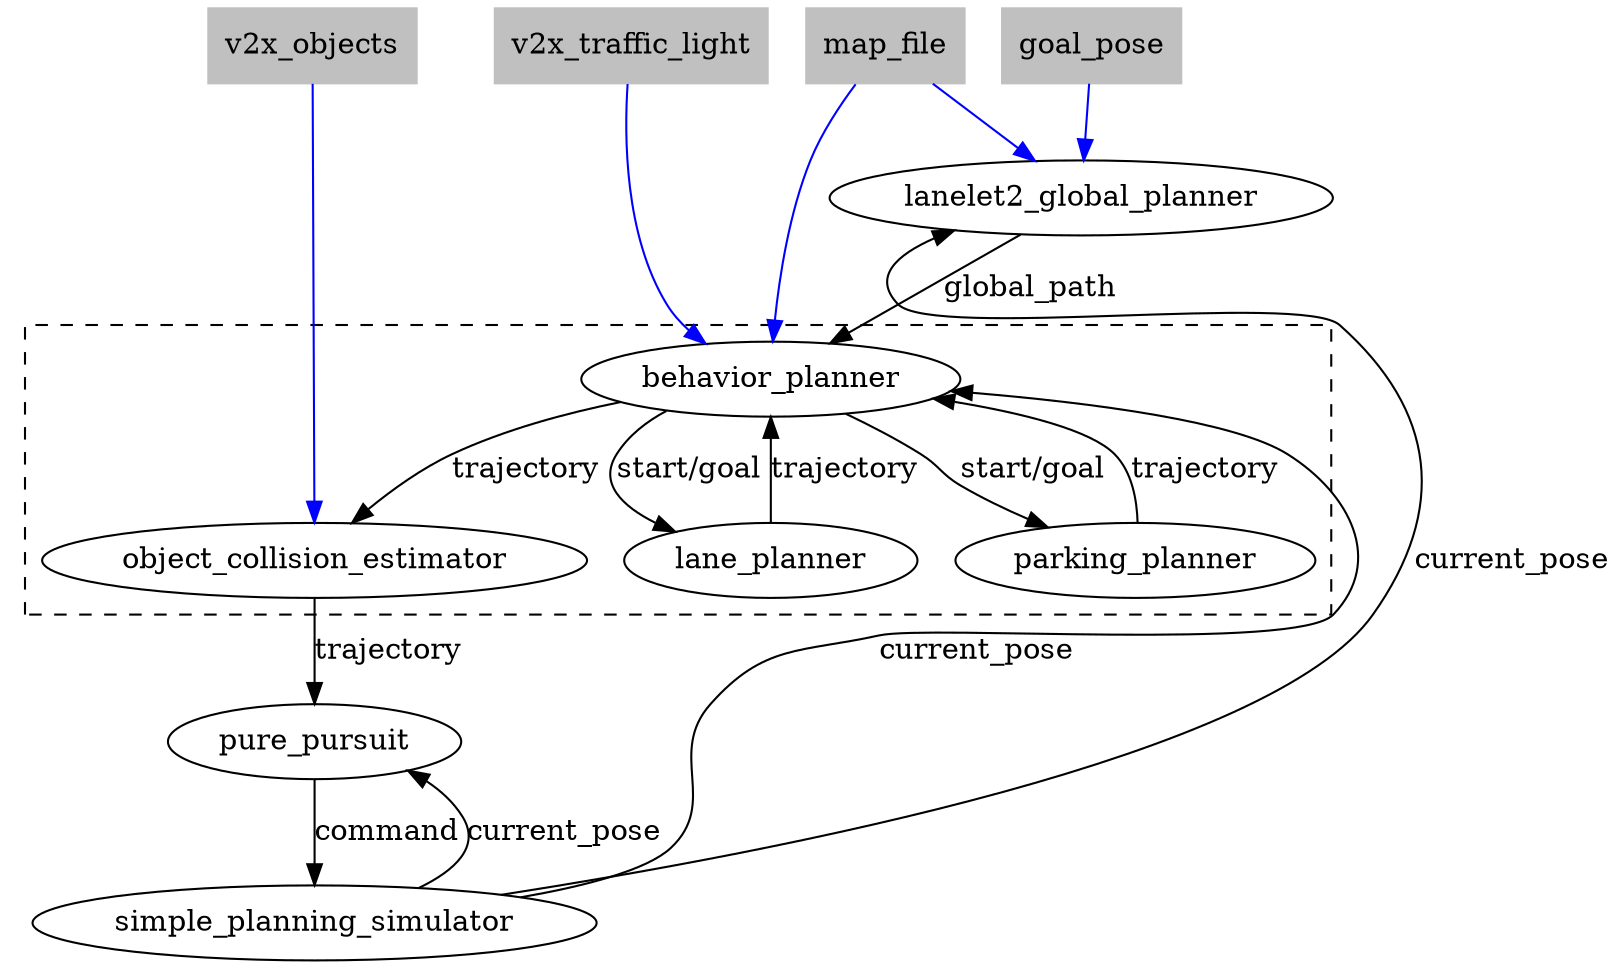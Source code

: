 digraph nodes {
    lanelet2_global_planner
    pure_pursuit
    simple_planning_simulator
    subgraph cluster_planning {
        style = "dashed";
        behavior_planner;lane_planner;parking_planner;object_collision_estimator;
        lane_planner,parking_planner->behavior_planner[label="trajectory"]
        behavior_planner->lane_planner,parking_planner[label="start/goal"]
        behavior_planner->object_collision_estimator[label="trajectory"]
	}
    node[shape = box, style = filled, color = "gray"]
    map_file
    goal_pose
    v2x_traffic_light
    v2x_objects
    {rank="same";map_file;goal_pose;v2x_traffic_light;v2x_objects}
    lanelet2_global_planner->behavior_planner[label="global_path"]
    object_collision_estimator->pure_pursuit[label="trajectory"]
    pure_pursuit->simple_planning_simulator[label="command"]
    simple_planning_simulator->lanelet2_global_planner,behavior_planner,pure_pursuit[constraint=false,label="current_pose"]
    edge[color=blue];
    map_file->lanelet2_global_planner,behavior_planner
    goal_pose->lanelet2_global_planner
    v2x_traffic_light->behavior_planner
    v2x_objects->object_collision_estimator
}